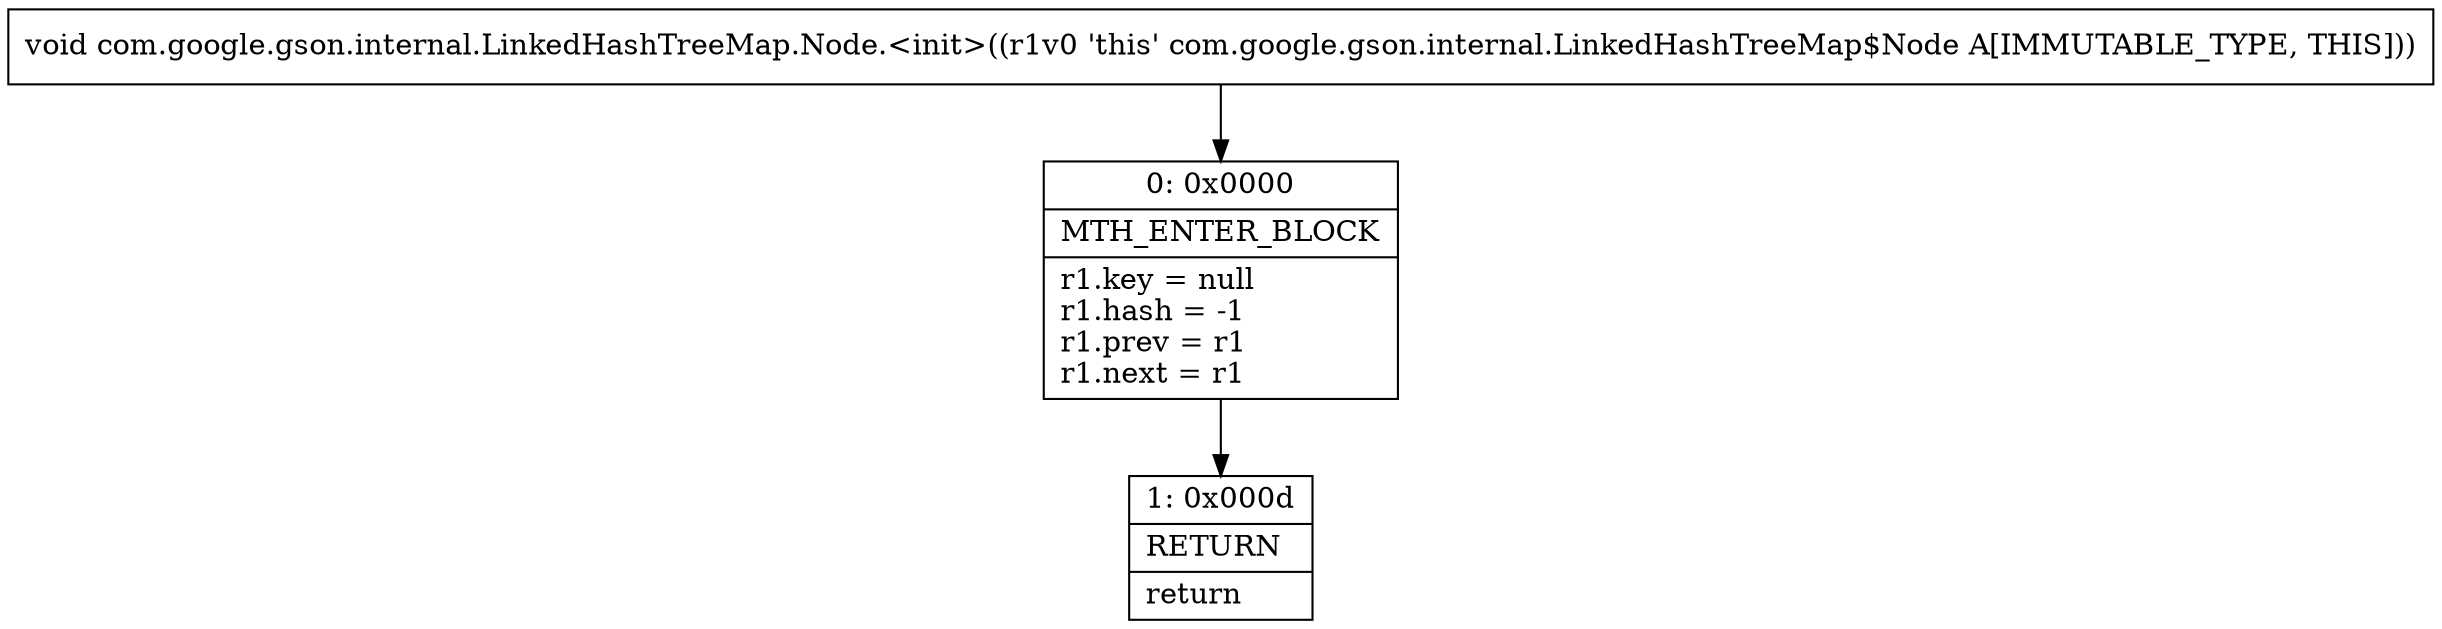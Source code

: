 digraph "CFG forcom.google.gson.internal.LinkedHashTreeMap.Node.\<init\>()V" {
Node_0 [shape=record,label="{0\:\ 0x0000|MTH_ENTER_BLOCK\l|r1.key = null\lr1.hash = \-1\lr1.prev = r1\lr1.next = r1\l}"];
Node_1 [shape=record,label="{1\:\ 0x000d|RETURN\l|return\l}"];
MethodNode[shape=record,label="{void com.google.gson.internal.LinkedHashTreeMap.Node.\<init\>((r1v0 'this' com.google.gson.internal.LinkedHashTreeMap$Node A[IMMUTABLE_TYPE, THIS])) }"];
MethodNode -> Node_0;
Node_0 -> Node_1;
}

